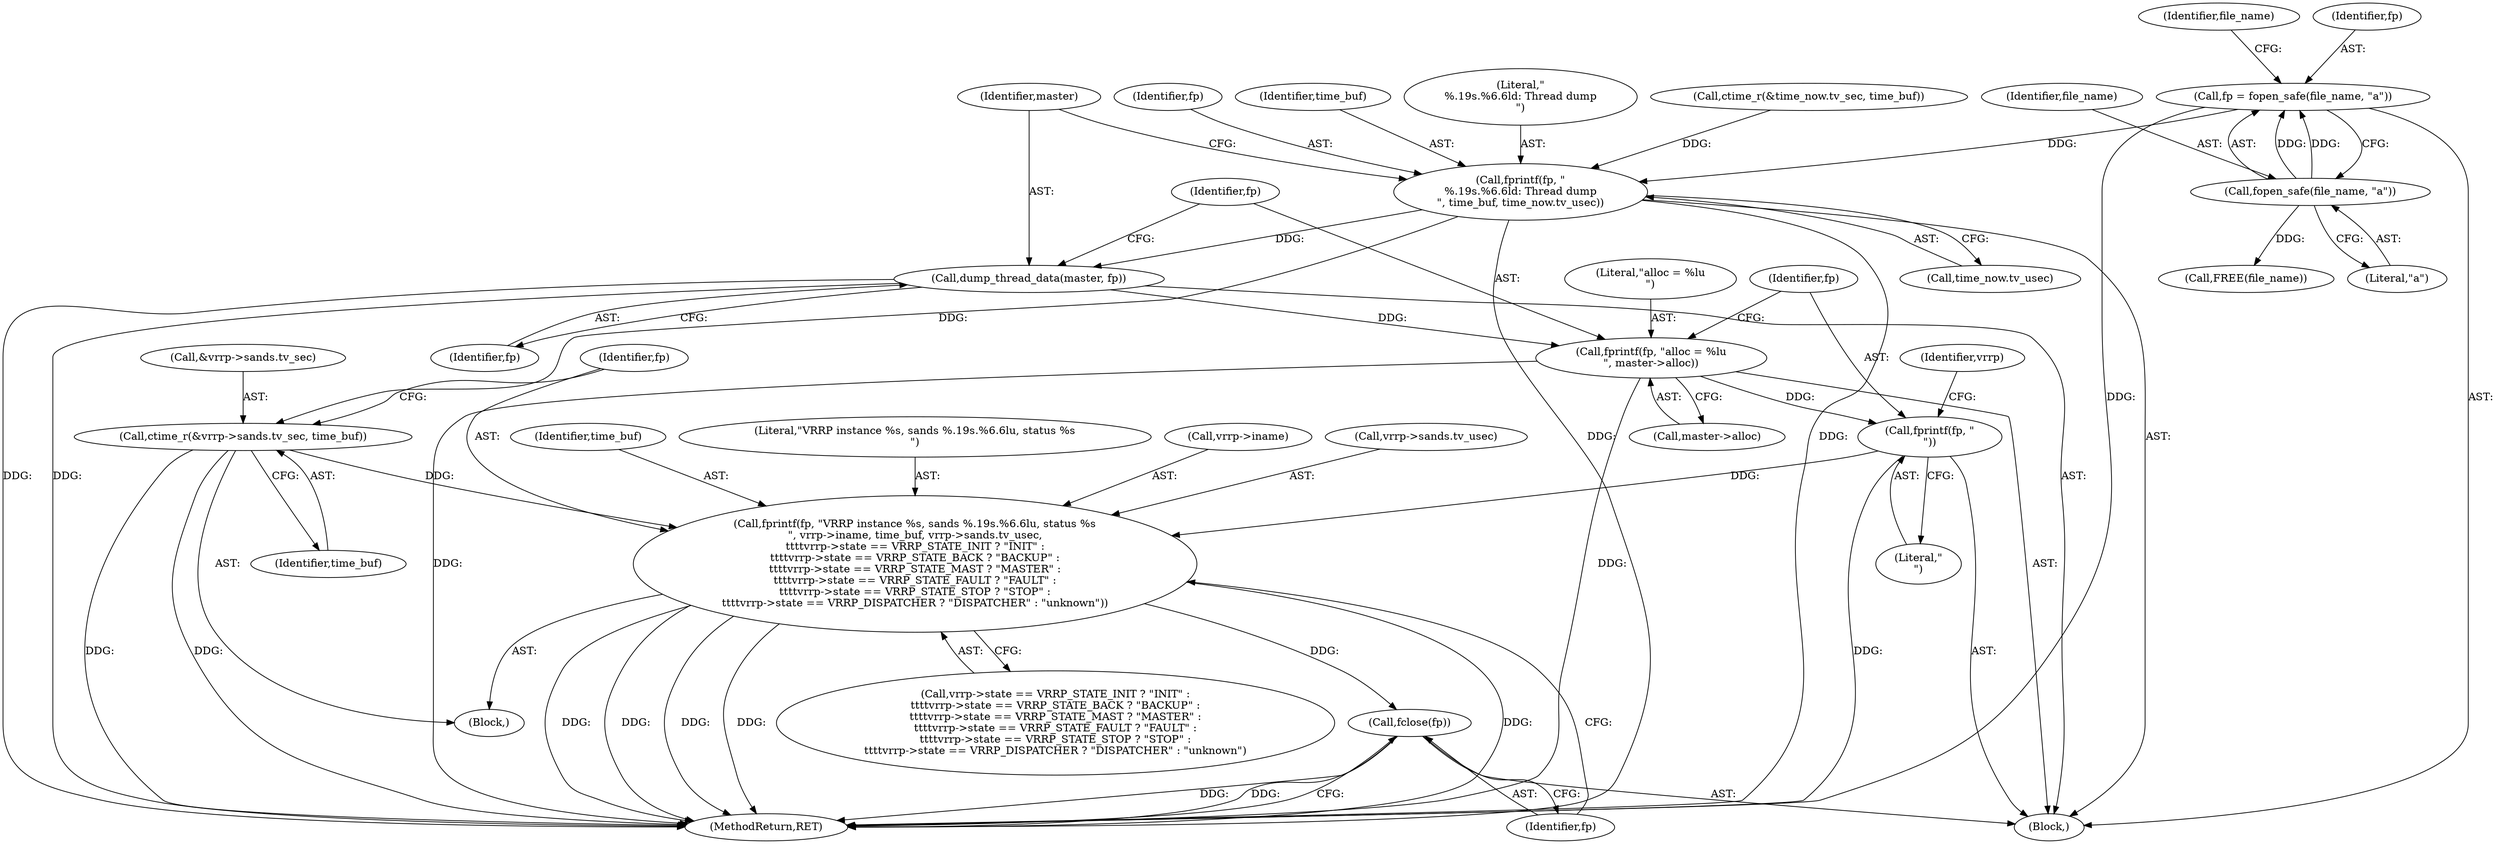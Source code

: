 digraph "0_keepalived_04f2d32871bb3b11d7dc024039952f2fe2750306_7@API" {
"1000108" [label="(Call,fp = fopen_safe(file_name, \"a\"))"];
"1000110" [label="(Call,fopen_safe(file_name, \"a\"))"];
"1000122" [label="(Call,fprintf(fp, \"\n%.19s.%6.6ld: Thread dump\n\", time_buf, time_now.tv_usec))"];
"1000129" [label="(Call,dump_thread_data(master, fp))"];
"1000132" [label="(Call,fprintf(fp, \"alloc = %lu\n\", master->alloc))"];
"1000138" [label="(Call,fprintf(fp, \"\n\"))"];
"1000150" [label="(Call,fprintf(fp, \"VRRP instance %s, sands %.19s.%6.6lu, status %s\n\", vrrp->iname, time_buf, vrrp->sands.tv_usec,\n\t\t\t\tvrrp->state == VRRP_STATE_INIT ? \"INIT\" :\n\t\t\t\tvrrp->state == VRRP_STATE_BACK ? \"BACKUP\" :\n\t\t\t\tvrrp->state == VRRP_STATE_MAST ? \"MASTER\" :\n\t\t\t\tvrrp->state == VRRP_STATE_FAULT ? \"FAULT\" :\n\t\t\t\tvrrp->state == VRRP_STATE_STOP ? \"STOP\" :\n\t\t\t\tvrrp->state == VRRP_DISPATCHER ? \"DISPATCHER\" : \"unknown\"))"];
"1000205" [label="(Call,fclose(fp))"];
"1000142" [label="(Call,ctime_r(&vrrp->sands.tv_sec, time_buf))"];
"1000138" [label="(Call,fprintf(fp, \"\n\"))"];
"1000206" [label="(Identifier,fp)"];
"1000153" [label="(Call,vrrp->iname)"];
"1000110" [label="(Call,fopen_safe(file_name, \"a\"))"];
"1000126" [label="(Call,time_now.tv_usec)"];
"1000157" [label="(Call,vrrp->sands.tv_usec)"];
"1000151" [label="(Identifier,fp)"];
"1000124" [label="(Literal,\"\n%.19s.%6.6ld: Thread dump\n\")"];
"1000114" [label="(Identifier,file_name)"];
"1000113" [label="(Call,FREE(file_name))"];
"1000132" [label="(Call,fprintf(fp, \"alloc = %lu\n\", master->alloc))"];
"1000112" [label="(Literal,\"a\")"];
"1000130" [label="(Identifier,master)"];
"1000146" [label="(Identifier,vrrp)"];
"1000140" [label="(Literal,\"\n\")"];
"1000162" [label="(Call,vrrp->state == VRRP_STATE_INIT ? \"INIT\" :\n\t\t\t\tvrrp->state == VRRP_STATE_BACK ? \"BACKUP\" :\n\t\t\t\tvrrp->state == VRRP_STATE_MAST ? \"MASTER\" :\n\t\t\t\tvrrp->state == VRRP_STATE_FAULT ? \"FAULT\" :\n\t\t\t\tvrrp->state == VRRP_STATE_STOP ? \"STOP\" :\n\t\t\t\tvrrp->state == VRRP_DISPATCHER ? \"DISPATCHER\" : \"unknown\")"];
"1000116" [label="(Call,ctime_r(&time_now.tv_sec, time_buf))"];
"1000122" [label="(Call,fprintf(fp, \"\n%.19s.%6.6ld: Thread dump\n\", time_buf, time_now.tv_usec))"];
"1000129" [label="(Call,dump_thread_data(master, fp))"];
"1000131" [label="(Identifier,fp)"];
"1000135" [label="(Call,master->alloc)"];
"1000205" [label="(Call,fclose(fp))"];
"1000150" [label="(Call,fprintf(fp, \"VRRP instance %s, sands %.19s.%6.6lu, status %s\n\", vrrp->iname, time_buf, vrrp->sands.tv_usec,\n\t\t\t\tvrrp->state == VRRP_STATE_INIT ? \"INIT\" :\n\t\t\t\tvrrp->state == VRRP_STATE_BACK ? \"BACKUP\" :\n\t\t\t\tvrrp->state == VRRP_STATE_MAST ? \"MASTER\" :\n\t\t\t\tvrrp->state == VRRP_STATE_FAULT ? \"FAULT\" :\n\t\t\t\tvrrp->state == VRRP_STATE_STOP ? \"STOP\" :\n\t\t\t\tvrrp->state == VRRP_DISPATCHER ? \"DISPATCHER\" : \"unknown\"))"];
"1000156" [label="(Identifier,time_buf)"];
"1000111" [label="(Identifier,file_name)"];
"1000102" [label="(Block,)"];
"1000133" [label="(Identifier,fp)"];
"1000149" [label="(Identifier,time_buf)"];
"1000142" [label="(Call,ctime_r(&vrrp->sands.tv_sec, time_buf))"];
"1000139" [label="(Identifier,fp)"];
"1000109" [label="(Identifier,fp)"];
"1000108" [label="(Call,fp = fopen_safe(file_name, \"a\"))"];
"1000123" [label="(Identifier,fp)"];
"1000141" [label="(Block,)"];
"1000152" [label="(Literal,\"VRRP instance %s, sands %.19s.%6.6lu, status %s\n\")"];
"1000143" [label="(Call,&vrrp->sands.tv_sec)"];
"1000125" [label="(Identifier,time_buf)"];
"1000207" [label="(MethodReturn,RET)"];
"1000134" [label="(Literal,\"alloc = %lu\n\")"];
"1000108" -> "1000102"  [label="AST: "];
"1000108" -> "1000110"  [label="CFG: "];
"1000109" -> "1000108"  [label="AST: "];
"1000110" -> "1000108"  [label="AST: "];
"1000114" -> "1000108"  [label="CFG: "];
"1000108" -> "1000207"  [label="DDG: "];
"1000110" -> "1000108"  [label="DDG: "];
"1000110" -> "1000108"  [label="DDG: "];
"1000108" -> "1000122"  [label="DDG: "];
"1000110" -> "1000112"  [label="CFG: "];
"1000111" -> "1000110"  [label="AST: "];
"1000112" -> "1000110"  [label="AST: "];
"1000110" -> "1000113"  [label="DDG: "];
"1000122" -> "1000102"  [label="AST: "];
"1000122" -> "1000126"  [label="CFG: "];
"1000123" -> "1000122"  [label="AST: "];
"1000124" -> "1000122"  [label="AST: "];
"1000125" -> "1000122"  [label="AST: "];
"1000126" -> "1000122"  [label="AST: "];
"1000130" -> "1000122"  [label="CFG: "];
"1000122" -> "1000207"  [label="DDG: "];
"1000122" -> "1000207"  [label="DDG: "];
"1000116" -> "1000122"  [label="DDG: "];
"1000122" -> "1000129"  [label="DDG: "];
"1000122" -> "1000142"  [label="DDG: "];
"1000129" -> "1000102"  [label="AST: "];
"1000129" -> "1000131"  [label="CFG: "];
"1000130" -> "1000129"  [label="AST: "];
"1000131" -> "1000129"  [label="AST: "];
"1000133" -> "1000129"  [label="CFG: "];
"1000129" -> "1000207"  [label="DDG: "];
"1000129" -> "1000207"  [label="DDG: "];
"1000129" -> "1000132"  [label="DDG: "];
"1000132" -> "1000102"  [label="AST: "];
"1000132" -> "1000135"  [label="CFG: "];
"1000133" -> "1000132"  [label="AST: "];
"1000134" -> "1000132"  [label="AST: "];
"1000135" -> "1000132"  [label="AST: "];
"1000139" -> "1000132"  [label="CFG: "];
"1000132" -> "1000207"  [label="DDG: "];
"1000132" -> "1000207"  [label="DDG: "];
"1000132" -> "1000138"  [label="DDG: "];
"1000138" -> "1000102"  [label="AST: "];
"1000138" -> "1000140"  [label="CFG: "];
"1000139" -> "1000138"  [label="AST: "];
"1000140" -> "1000138"  [label="AST: "];
"1000146" -> "1000138"  [label="CFG: "];
"1000138" -> "1000207"  [label="DDG: "];
"1000138" -> "1000150"  [label="DDG: "];
"1000150" -> "1000141"  [label="AST: "];
"1000150" -> "1000162"  [label="CFG: "];
"1000151" -> "1000150"  [label="AST: "];
"1000152" -> "1000150"  [label="AST: "];
"1000153" -> "1000150"  [label="AST: "];
"1000156" -> "1000150"  [label="AST: "];
"1000157" -> "1000150"  [label="AST: "];
"1000162" -> "1000150"  [label="AST: "];
"1000206" -> "1000150"  [label="CFG: "];
"1000150" -> "1000207"  [label="DDG: "];
"1000150" -> "1000207"  [label="DDG: "];
"1000150" -> "1000207"  [label="DDG: "];
"1000150" -> "1000207"  [label="DDG: "];
"1000150" -> "1000207"  [label="DDG: "];
"1000142" -> "1000150"  [label="DDG: "];
"1000150" -> "1000205"  [label="DDG: "];
"1000205" -> "1000102"  [label="AST: "];
"1000205" -> "1000206"  [label="CFG: "];
"1000206" -> "1000205"  [label="AST: "];
"1000207" -> "1000205"  [label="CFG: "];
"1000205" -> "1000207"  [label="DDG: "];
"1000205" -> "1000207"  [label="DDG: "];
"1000142" -> "1000141"  [label="AST: "];
"1000142" -> "1000149"  [label="CFG: "];
"1000143" -> "1000142"  [label="AST: "];
"1000149" -> "1000142"  [label="AST: "];
"1000151" -> "1000142"  [label="CFG: "];
"1000142" -> "1000207"  [label="DDG: "];
"1000142" -> "1000207"  [label="DDG: "];
}
